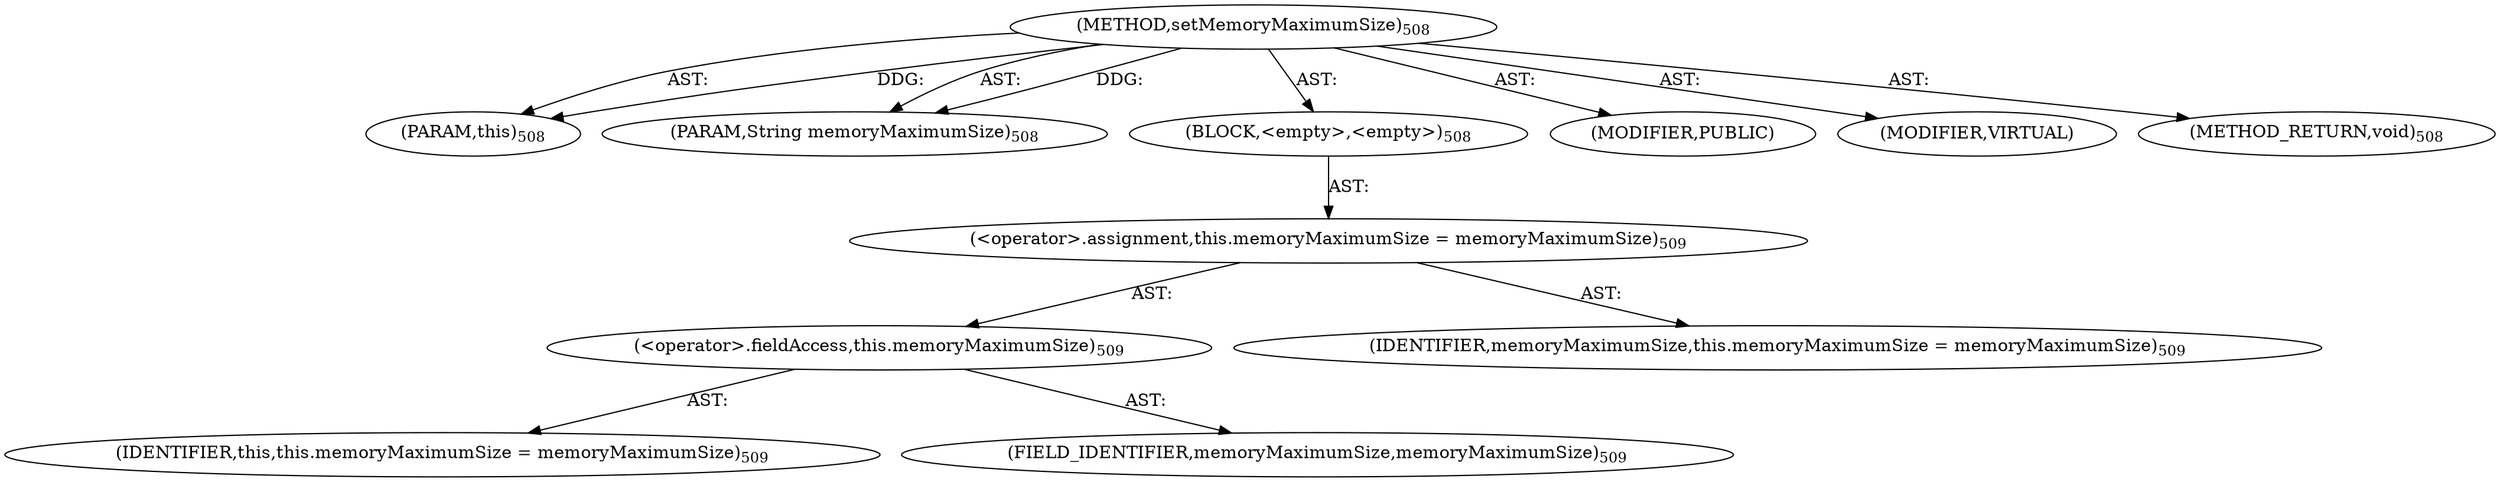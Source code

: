 digraph "setMemoryMaximumSize" {  
"111669149731" [label = <(METHOD,setMemoryMaximumSize)<SUB>508</SUB>> ]
"115964117008" [label = <(PARAM,this)<SUB>508</SUB>> ]
"115964117063" [label = <(PARAM,String memoryMaximumSize)<SUB>508</SUB>> ]
"25769803834" [label = <(BLOCK,&lt;empty&gt;,&lt;empty&gt;)<SUB>508</SUB>> ]
"30064771252" [label = <(&lt;operator&gt;.assignment,this.memoryMaximumSize = memoryMaximumSize)<SUB>509</SUB>> ]
"30064771253" [label = <(&lt;operator&gt;.fieldAccess,this.memoryMaximumSize)<SUB>509</SUB>> ]
"68719476756" [label = <(IDENTIFIER,this,this.memoryMaximumSize = memoryMaximumSize)<SUB>509</SUB>> ]
"55834574932" [label = <(FIELD_IDENTIFIER,memoryMaximumSize,memoryMaximumSize)<SUB>509</SUB>> ]
"68719476893" [label = <(IDENTIFIER,memoryMaximumSize,this.memoryMaximumSize = memoryMaximumSize)<SUB>509</SUB>> ]
"133143986275" [label = <(MODIFIER,PUBLIC)> ]
"133143986276" [label = <(MODIFIER,VIRTUAL)> ]
"128849018915" [label = <(METHOD_RETURN,void)<SUB>508</SUB>> ]
  "111669149731" -> "115964117008"  [ label = "AST: "] 
  "111669149731" -> "115964117063"  [ label = "AST: "] 
  "111669149731" -> "25769803834"  [ label = "AST: "] 
  "111669149731" -> "133143986275"  [ label = "AST: "] 
  "111669149731" -> "133143986276"  [ label = "AST: "] 
  "111669149731" -> "128849018915"  [ label = "AST: "] 
  "25769803834" -> "30064771252"  [ label = "AST: "] 
  "30064771252" -> "30064771253"  [ label = "AST: "] 
  "30064771252" -> "68719476893"  [ label = "AST: "] 
  "30064771253" -> "68719476756"  [ label = "AST: "] 
  "30064771253" -> "55834574932"  [ label = "AST: "] 
  "111669149731" -> "115964117008"  [ label = "DDG: "] 
  "111669149731" -> "115964117063"  [ label = "DDG: "] 
}
